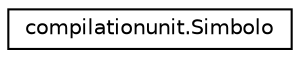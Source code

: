digraph G
{
  edge [fontname="Helvetica",fontsize="10",labelfontname="Helvetica",labelfontsize="10"];
  node [fontname="Helvetica",fontsize="10",shape=record];
  rankdir=LR;
  Node1 [label="compilationunit.Simbolo",height=0.2,width=0.4,color="black", fillcolor="white", style="filled",URL="$classcompilationunit_1_1_simbolo.html"];
}
